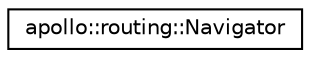 digraph "Graphical Class Hierarchy"
{
  edge [fontname="Helvetica",fontsize="10",labelfontname="Helvetica",labelfontsize="10"];
  node [fontname="Helvetica",fontsize="10",shape=record];
  rankdir="LR";
  Node1 [label="apollo::routing::Navigator",height=0.2,width=0.4,color="black", fillcolor="white", style="filled",URL="$classapollo_1_1routing_1_1Navigator.html"];
}
